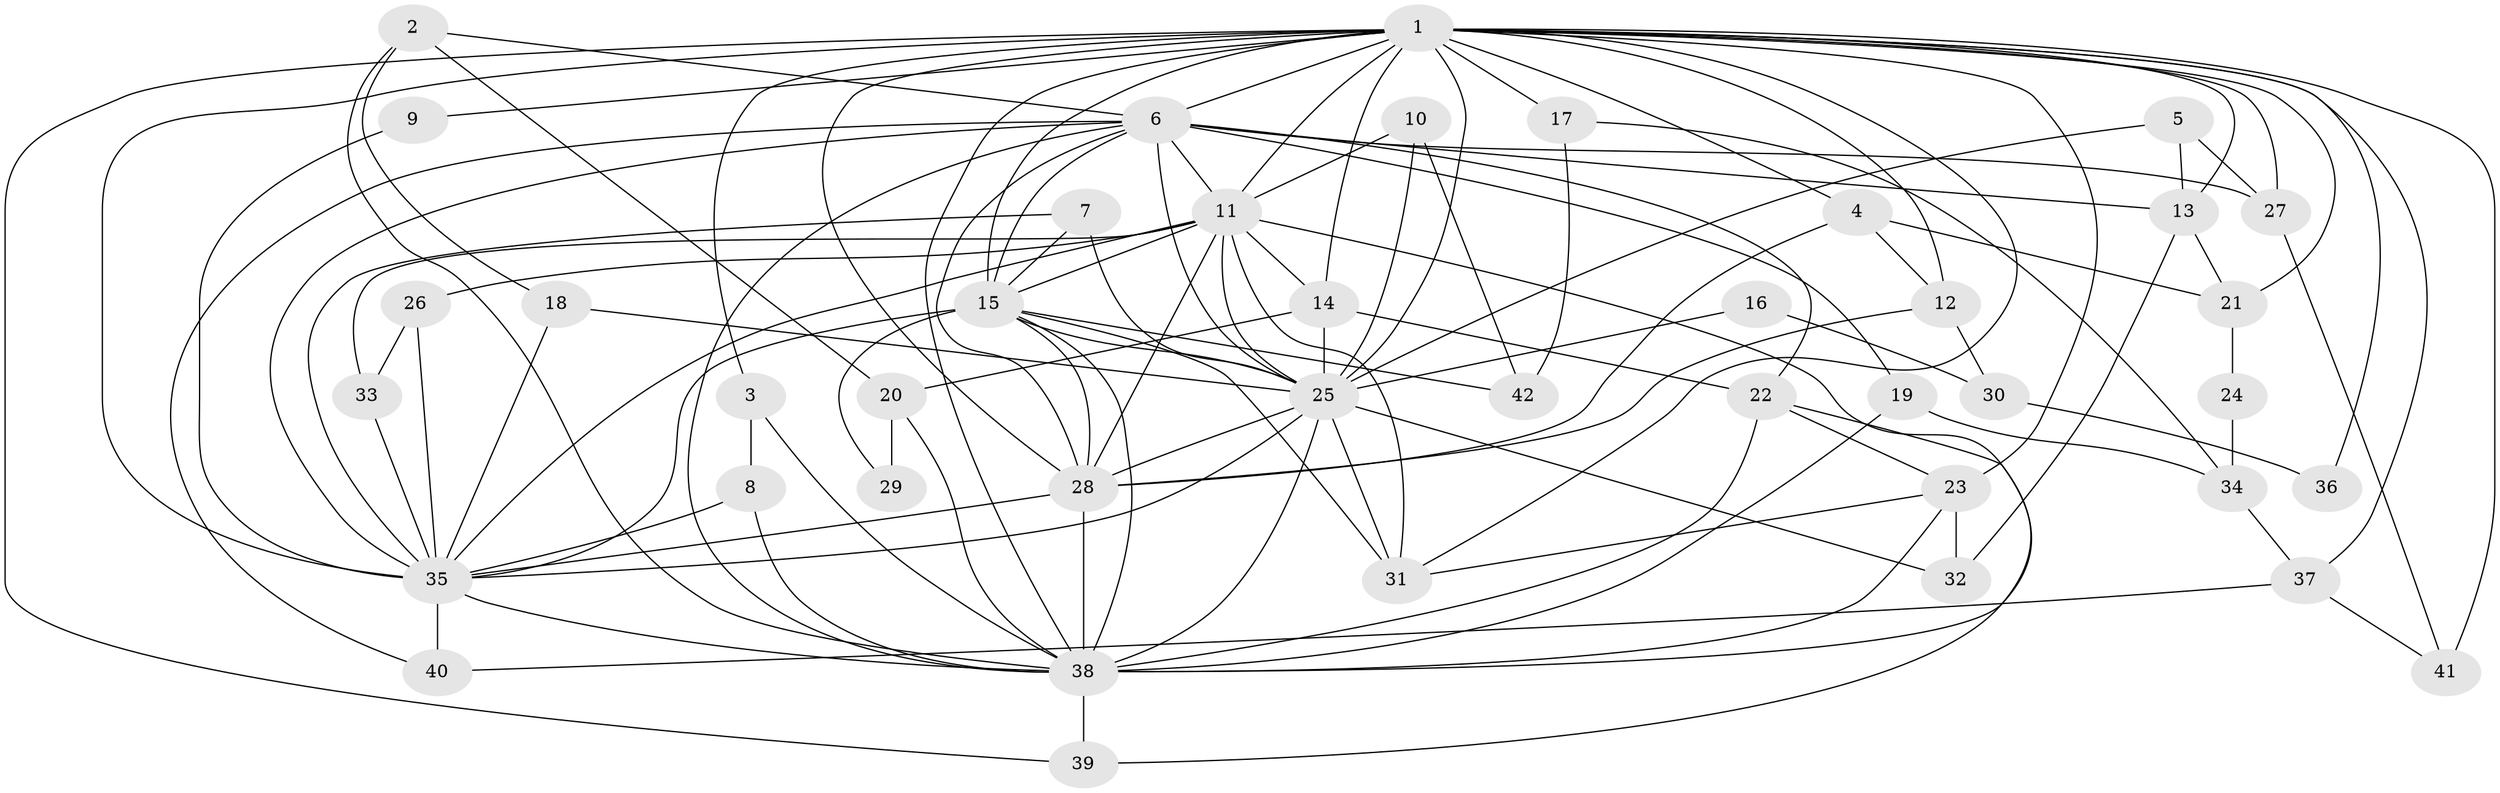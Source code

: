 // original degree distribution, {16: 0.023809523809523808, 12: 0.011904761904761904, 20: 0.047619047619047616, 15: 0.011904761904761904, 25: 0.011904761904761904, 13: 0.011904761904761904, 5: 0.05952380952380952, 4: 0.13095238095238096, 3: 0.2261904761904762, 2: 0.4523809523809524, 7: 0.011904761904761904}
// Generated by graph-tools (version 1.1) at 2025/01/03/09/25 03:01:20]
// undirected, 42 vertices, 113 edges
graph export_dot {
graph [start="1"]
  node [color=gray90,style=filled];
  1;
  2;
  3;
  4;
  5;
  6;
  7;
  8;
  9;
  10;
  11;
  12;
  13;
  14;
  15;
  16;
  17;
  18;
  19;
  20;
  21;
  22;
  23;
  24;
  25;
  26;
  27;
  28;
  29;
  30;
  31;
  32;
  33;
  34;
  35;
  36;
  37;
  38;
  39;
  40;
  41;
  42;
  1 -- 3 [weight=1.0];
  1 -- 4 [weight=1.0];
  1 -- 6 [weight=5.0];
  1 -- 9 [weight=1.0];
  1 -- 11 [weight=2.0];
  1 -- 12 [weight=1.0];
  1 -- 13 [weight=1.0];
  1 -- 14 [weight=1.0];
  1 -- 15 [weight=2.0];
  1 -- 17 [weight=3.0];
  1 -- 21 [weight=1.0];
  1 -- 23 [weight=2.0];
  1 -- 25 [weight=5.0];
  1 -- 27 [weight=1.0];
  1 -- 28 [weight=2.0];
  1 -- 31 [weight=1.0];
  1 -- 35 [weight=2.0];
  1 -- 36 [weight=1.0];
  1 -- 37 [weight=1.0];
  1 -- 38 [weight=2.0];
  1 -- 39 [weight=1.0];
  1 -- 41 [weight=1.0];
  2 -- 6 [weight=1.0];
  2 -- 18 [weight=1.0];
  2 -- 20 [weight=1.0];
  2 -- 38 [weight=1.0];
  3 -- 8 [weight=1.0];
  3 -- 38 [weight=1.0];
  4 -- 12 [weight=1.0];
  4 -- 21 [weight=1.0];
  4 -- 28 [weight=1.0];
  5 -- 13 [weight=1.0];
  5 -- 25 [weight=1.0];
  5 -- 27 [weight=1.0];
  6 -- 11 [weight=1.0];
  6 -- 13 [weight=1.0];
  6 -- 15 [weight=1.0];
  6 -- 19 [weight=1.0];
  6 -- 22 [weight=1.0];
  6 -- 25 [weight=2.0];
  6 -- 27 [weight=1.0];
  6 -- 28 [weight=2.0];
  6 -- 35 [weight=2.0];
  6 -- 38 [weight=2.0];
  6 -- 40 [weight=1.0];
  7 -- 15 [weight=1.0];
  7 -- 25 [weight=1.0];
  7 -- 35 [weight=1.0];
  8 -- 35 [weight=1.0];
  8 -- 38 [weight=1.0];
  9 -- 35 [weight=1.0];
  10 -- 11 [weight=1.0];
  10 -- 25 [weight=1.0];
  10 -- 42 [weight=1.0];
  11 -- 14 [weight=1.0];
  11 -- 15 [weight=1.0];
  11 -- 25 [weight=3.0];
  11 -- 26 [weight=1.0];
  11 -- 28 [weight=1.0];
  11 -- 31 [weight=1.0];
  11 -- 33 [weight=1.0];
  11 -- 35 [weight=2.0];
  11 -- 38 [weight=1.0];
  12 -- 28 [weight=1.0];
  12 -- 30 [weight=1.0];
  13 -- 21 [weight=1.0];
  13 -- 32 [weight=2.0];
  14 -- 20 [weight=1.0];
  14 -- 22 [weight=1.0];
  14 -- 25 [weight=1.0];
  15 -- 25 [weight=2.0];
  15 -- 28 [weight=1.0];
  15 -- 29 [weight=1.0];
  15 -- 31 [weight=1.0];
  15 -- 35 [weight=2.0];
  15 -- 38 [weight=2.0];
  15 -- 42 [weight=1.0];
  16 -- 25 [weight=2.0];
  16 -- 30 [weight=1.0];
  17 -- 34 [weight=1.0];
  17 -- 42 [weight=1.0];
  18 -- 25 [weight=1.0];
  18 -- 35 [weight=1.0];
  19 -- 34 [weight=1.0];
  19 -- 38 [weight=1.0];
  20 -- 29 [weight=1.0];
  20 -- 38 [weight=1.0];
  21 -- 24 [weight=1.0];
  22 -- 23 [weight=1.0];
  22 -- 38 [weight=1.0];
  22 -- 39 [weight=1.0];
  23 -- 31 [weight=1.0];
  23 -- 32 [weight=2.0];
  23 -- 38 [weight=1.0];
  24 -- 34 [weight=1.0];
  25 -- 28 [weight=2.0];
  25 -- 31 [weight=1.0];
  25 -- 32 [weight=1.0];
  25 -- 35 [weight=2.0];
  25 -- 38 [weight=3.0];
  26 -- 33 [weight=1.0];
  26 -- 35 [weight=1.0];
  27 -- 41 [weight=1.0];
  28 -- 35 [weight=1.0];
  28 -- 38 [weight=1.0];
  30 -- 36 [weight=1.0];
  33 -- 35 [weight=1.0];
  34 -- 37 [weight=1.0];
  35 -- 38 [weight=1.0];
  35 -- 40 [weight=2.0];
  37 -- 40 [weight=1.0];
  37 -- 41 [weight=1.0];
  38 -- 39 [weight=1.0];
}
